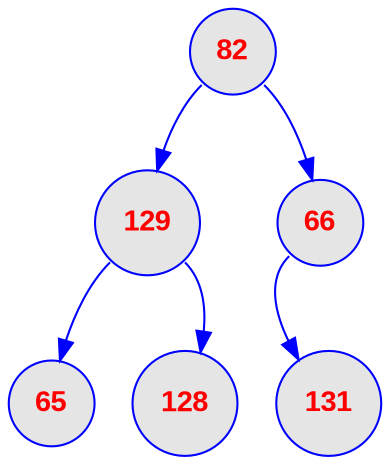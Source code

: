digraph tas {
	node [
		fontname  = "Arial bold" 
		fontsize  = "14"
		fontcolor = "red"
		style     = "rounded, filled"
		shape     = "circle"
		fillcolor = "grey90"
		color     = "blue"
		width     = "0.5"
	]

	edge [
		color     = "blue"
	]

	0 [label = "82"];
	0 [label = "82"];
	0:sw -> 1;
	1 [label = "129"];
	1 [label = "129"];
	1:sw -> 3;
	3 [label = "65"];
	1:se -> 4;
	4 [label = "128"];
	0:se -> 2;
	2 [label = "66"];
	2 [label = "66"];
	2:sw -> 5;
	5 [label = "131"];
}
